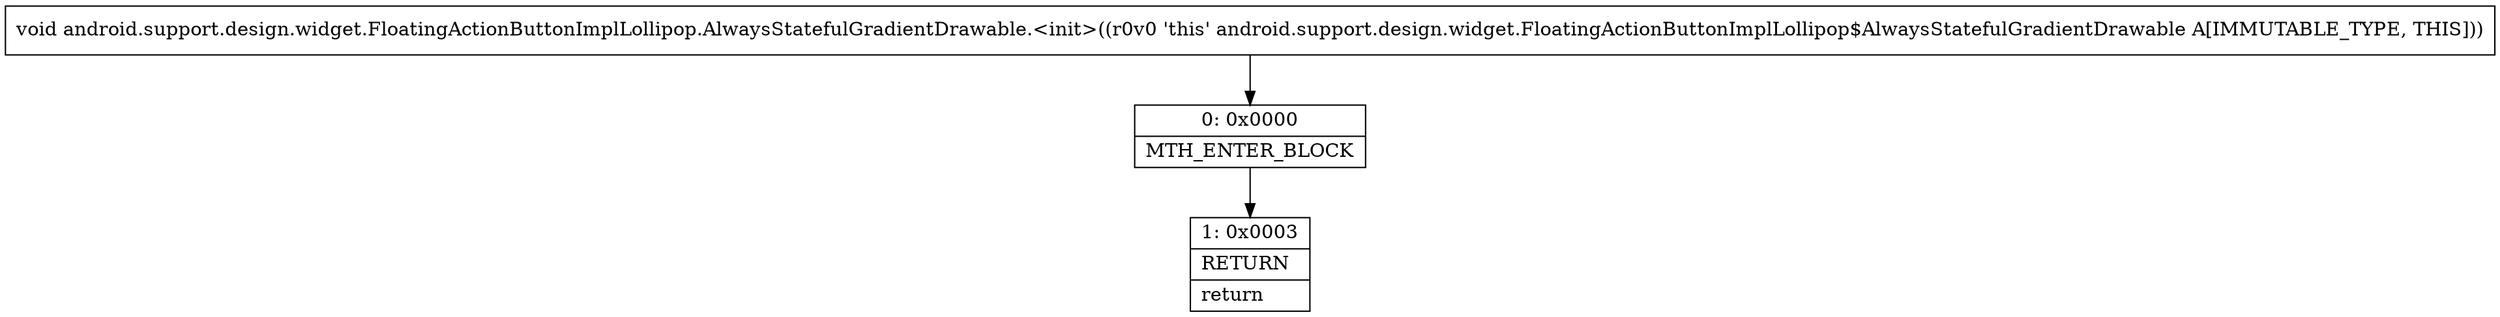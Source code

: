 digraph "CFG forandroid.support.design.widget.FloatingActionButtonImplLollipop.AlwaysStatefulGradientDrawable.\<init\>()V" {
Node_0 [shape=record,label="{0\:\ 0x0000|MTH_ENTER_BLOCK\l}"];
Node_1 [shape=record,label="{1\:\ 0x0003|RETURN\l|return\l}"];
MethodNode[shape=record,label="{void android.support.design.widget.FloatingActionButtonImplLollipop.AlwaysStatefulGradientDrawable.\<init\>((r0v0 'this' android.support.design.widget.FloatingActionButtonImplLollipop$AlwaysStatefulGradientDrawable A[IMMUTABLE_TYPE, THIS])) }"];
MethodNode -> Node_0;
Node_0 -> Node_1;
}

